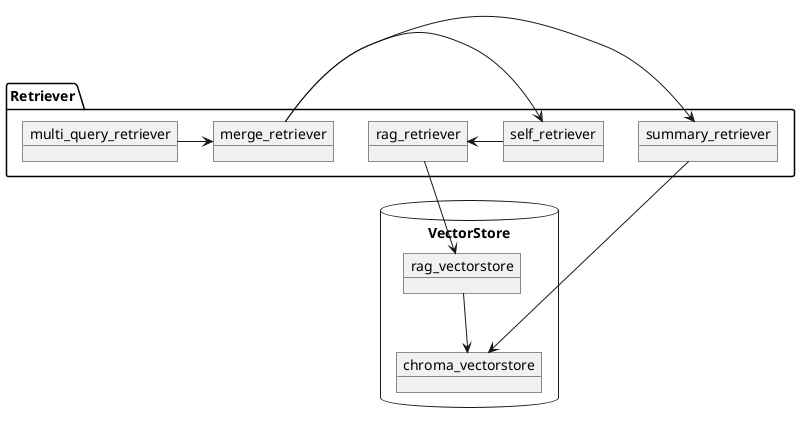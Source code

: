 #%% raw
%%plantuml

@startuml


database "VectorStore"{
    object rag_vectorstore
object chroma_vectorstore
}

package "Retriever" {
    object rag_retriever
object multi_query_retriever
object merge_retriever
object self_retriever
object summary_retriever

summary_retriever --> chroma_vectorstore
rag_vectorstore --> chroma_vectorstore
self_retriever -> rag_retriever
rag_retriever --> rag_vectorstore
merge_retriever -> summary_retriever
merge_retriever -> self_retriever
multi_query_retriever -> merge_retriever
}

@enduml